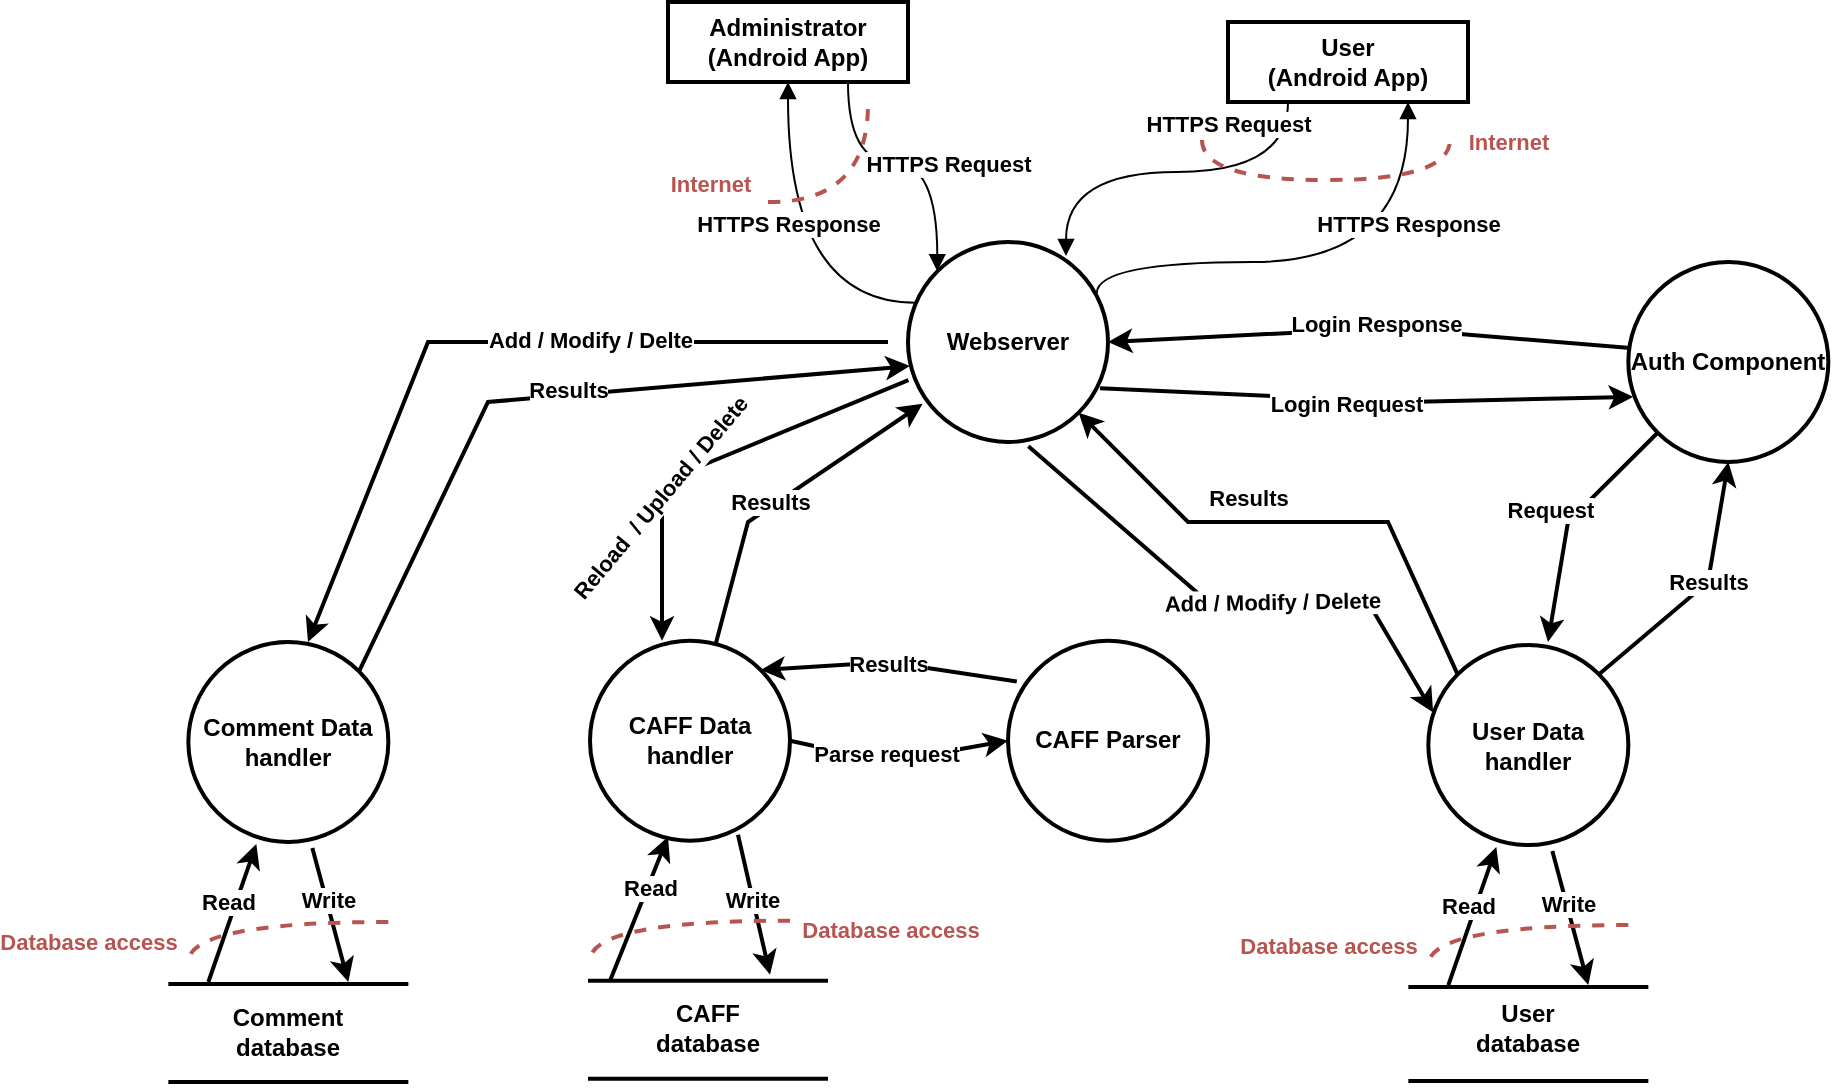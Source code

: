 <mxfile version="15.4.3" type="device"><diagram id="gDIaMn65C6JBm8iNF-iv" name="Page-1"><mxGraphModel dx="1948" dy="785" grid="1" gridSize="10" guides="1" tooltips="1" connect="1" arrows="1" fold="1" page="1" pageScale="1" pageWidth="827" pageHeight="1169" math="0" shadow="0"><root><mxCell id="0"/><mxCell id="1" parent="0"/><mxCell id="1IdtdEyrZIduLa7pmGp5-1" value="&lt;div&gt;&lt;b&gt;Webserver&lt;/b&gt;&lt;/div&gt;" style="ellipse;whiteSpace=wrap;html=1;aspect=fixed;strokeWidth=2;" vertex="1" parent="1"><mxGeometry x="240" y="180" width="100" height="100" as="geometry"/></mxCell><mxCell id="1IdtdEyrZIduLa7pmGp5-2" value="&lt;div&gt;&lt;b&gt;Administrator&lt;/b&gt;&lt;/div&gt;&lt;b&gt;(Android App)&lt;/b&gt;" style="rounded=0;whiteSpace=wrap;html=1;strokeWidth=2;" vertex="1" parent="1"><mxGeometry x="120" y="60" width="120" height="40" as="geometry"/></mxCell><mxCell id="1IdtdEyrZIduLa7pmGp5-3" value="&lt;div&gt;&lt;b&gt;User&lt;/b&gt;&lt;/div&gt;&lt;div&gt;&lt;b&gt;(Android App)&lt;/b&gt;&lt;/div&gt;" style="rounded=0;whiteSpace=wrap;html=1;strokeWidth=2;" vertex="1" parent="1"><mxGeometry x="400" y="70" width="120" height="40" as="geometry"/></mxCell><mxCell id="1IdtdEyrZIduLa7pmGp5-4" value="&lt;div&gt;&lt;b&gt;HTTPS Request&lt;/b&gt;&lt;/div&gt;" style="html=1;verticalAlign=bottom;endArrow=block;rounded=0;edgeStyle=orthogonalEdgeStyle;exitX=0.75;exitY=1;exitDx=0;exitDy=0;entryX=0;entryY=0;entryDx=0;entryDy=0;elbow=vertical;curved=1;" edge="1" parent="1" source="1IdtdEyrZIduLa7pmGp5-2" target="1IdtdEyrZIduLa7pmGp5-1"><mxGeometry x="0.359" y="5" width="80" relative="1" as="geometry"><mxPoint x="610" y="360" as="sourcePoint"/><mxPoint x="690" y="360" as="targetPoint"/><mxPoint as="offset"/></mxGeometry></mxCell><mxCell id="1IdtdEyrZIduLa7pmGp5-5" value="&lt;div&gt;&lt;b&gt;HTTPS Request&lt;/b&gt;&lt;/div&gt;" style="html=1;verticalAlign=bottom;endArrow=block;rounded=0;edgeStyle=orthogonalEdgeStyle;exitX=0.25;exitY=1;exitDx=0;exitDy=0;entryX=0.79;entryY=0.07;entryDx=0;entryDy=0;elbow=vertical;curved=1;entryPerimeter=0;" edge="1" parent="1" source="1IdtdEyrZIduLa7pmGp5-3" target="1IdtdEyrZIduLa7pmGp5-1"><mxGeometry x="-0.308" y="-15" width="80" relative="1" as="geometry"><mxPoint x="290" y="140" as="sourcePoint"/><mxPoint x="334.645" y="204.645" as="targetPoint"/><mxPoint as="offset"/></mxGeometry></mxCell><mxCell id="1IdtdEyrZIduLa7pmGp5-6" value="&lt;div&gt;&lt;b&gt;HTTPS Response&lt;/b&gt;&lt;/div&gt;" style="html=1;verticalAlign=bottom;endArrow=block;rounded=0;edgeStyle=orthogonalEdgeStyle;curved=1;elbow=vertical;exitX=0.04;exitY=0.304;exitDx=0;exitDy=0;entryX=0.5;entryY=1;entryDx=0;entryDy=0;exitPerimeter=0;" edge="1" parent="1" source="1IdtdEyrZIduLa7pmGp5-1" target="1IdtdEyrZIduLa7pmGp5-2"><mxGeometry x="0.083" width="80" relative="1" as="geometry"><mxPoint x="610" y="360" as="sourcePoint"/><mxPoint x="690" y="360" as="targetPoint"/><Array as="points"><mxPoint x="180" y="210"/></Array><mxPoint as="offset"/></mxGeometry></mxCell><mxCell id="1IdtdEyrZIduLa7pmGp5-7" value="&lt;div&gt;&lt;b&gt;HTTPS Response&lt;/b&gt;&lt;/div&gt;" style="html=1;verticalAlign=bottom;endArrow=block;rounded=0;edgeStyle=orthogonalEdgeStyle;curved=1;elbow=vertical;exitX=0.944;exitY=0.256;exitDx=0;exitDy=0;entryX=0.75;entryY=1;entryDx=0;entryDy=0;exitPerimeter=0;" edge="1" parent="1" source="1IdtdEyrZIduLa7pmGp5-1" target="1IdtdEyrZIduLa7pmGp5-3"><mxGeometry x="0.443" width="80" relative="1" as="geometry"><mxPoint x="250" y="240" as="sourcePoint"/><mxPoint x="190" y="140" as="targetPoint"/><Array as="points"><mxPoint x="490" y="190"/></Array><mxPoint as="offset"/></mxGeometry></mxCell><mxCell id="1IdtdEyrZIduLa7pmGp5-9" value="&lt;div&gt;&lt;b&gt;Auth Component&lt;br&gt;&lt;/b&gt;&lt;/div&gt;" style="ellipse;whiteSpace=wrap;html=1;aspect=fixed;strokeWidth=2;" vertex="1" parent="1"><mxGeometry x="600.17" y="190" width="100" height="100" as="geometry"/></mxCell><mxCell id="1IdtdEyrZIduLa7pmGp5-10" value="" style="endArrow=none;dashed=1;html=1;strokeWidth=2;rounded=0;edgeStyle=orthogonalEdgeStyle;curved=1;elbow=vertical;fillColor=#f8cecc;strokeColor=#b85450;" edge="1" parent="1"><mxGeometry width="50" height="50" relative="1" as="geometry"><mxPoint x="170" y="160" as="sourcePoint"/><mxPoint x="220" y="110" as="targetPoint"/></mxGeometry></mxCell><mxCell id="1IdtdEyrZIduLa7pmGp5-54" value="&lt;font color=&quot;#B85450&quot;&gt;&lt;b&gt;Internet&lt;/b&gt;&lt;/font&gt;" style="edgeLabel;html=1;align=center;verticalAlign=middle;resizable=0;points=[];" vertex="1" connectable="0" parent="1IdtdEyrZIduLa7pmGp5-10"><mxGeometry x="0.32" y="14" relative="1" as="geometry"><mxPoint x="-66" y="6" as="offset"/></mxGeometry></mxCell><mxCell id="1IdtdEyrZIduLa7pmGp5-17" value="" style="endArrow=none;dashed=1;html=1;strokeWidth=2;rounded=0;edgeStyle=orthogonalEdgeStyle;curved=1;elbow=vertical;fillColor=#f8cecc;strokeColor=#b85450;" edge="1" parent="1"><mxGeometry width="50" height="50" relative="1" as="geometry"><mxPoint x="387" y="129" as="sourcePoint"/><mxPoint x="511" y="129" as="targetPoint"/><Array as="points"><mxPoint x="387" y="149"/><mxPoint x="511" y="149"/></Array></mxGeometry></mxCell><mxCell id="1IdtdEyrZIduLa7pmGp5-55" value="&lt;b&gt;Internet&lt;/b&gt;" style="edgeLabel;html=1;align=center;verticalAlign=middle;resizable=0;points=[];fontColor=#B85450;" vertex="1" connectable="0" parent="1IdtdEyrZIduLa7pmGp5-17"><mxGeometry x="0.22" y="-3" relative="1" as="geometry"><mxPoint x="73" y="-22" as="offset"/></mxGeometry></mxCell><mxCell id="1IdtdEyrZIduLa7pmGp5-18" value="&lt;b&gt;User Data handler&lt;br&gt;&lt;/b&gt;" style="ellipse;whiteSpace=wrap;html=1;aspect=fixed;strokeWidth=2;" vertex="1" parent="1"><mxGeometry x="500.17" y="381.52" width="100" height="100" as="geometry"/></mxCell><mxCell id="1IdtdEyrZIduLa7pmGp5-19" value="&lt;b&gt;CAFF Data handler&lt;/b&gt;" style="ellipse;whiteSpace=wrap;html=1;aspect=fixed;strokeWidth=2;" vertex="1" parent="1"><mxGeometry x="81" y="379.34" width="100" height="100" as="geometry"/></mxCell><mxCell id="1IdtdEyrZIduLa7pmGp5-20" value="&lt;b&gt;CAFF Parser&lt;br&gt;&lt;/b&gt;" style="ellipse;whiteSpace=wrap;html=1;aspect=fixed;strokeWidth=2;" vertex="1" parent="1"><mxGeometry x="290" y="379.34" width="100" height="100" as="geometry"/></mxCell><mxCell id="1IdtdEyrZIduLa7pmGp5-21" value="" style="endArrow=classic;html=1;rounded=0;strokeWidth=2;elbow=vertical;exitX=0.96;exitY=0.731;exitDx=0;exitDy=0;exitPerimeter=0;entryX=0.024;entryY=0.674;entryDx=0;entryDy=0;entryPerimeter=0;" edge="1" parent="1" source="1IdtdEyrZIduLa7pmGp5-1" target="1IdtdEyrZIduLa7pmGp5-9"><mxGeometry width="50" height="50" relative="1" as="geometry"><mxPoint x="490" y="290" as="sourcePoint"/><mxPoint x="640" y="253" as="targetPoint"/><Array as="points"><mxPoint x="490" y="260"/></Array></mxGeometry></mxCell><mxCell id="1IdtdEyrZIduLa7pmGp5-24" value="&lt;b&gt;Login Request&lt;br&gt;&lt;/b&gt;" style="edgeLabel;html=1;align=center;verticalAlign=middle;resizable=0;points=[];" vertex="1" connectable="0" parent="1IdtdEyrZIduLa7pmGp5-21"><mxGeometry x="0.155" y="2" relative="1" as="geometry"><mxPoint x="-31" y="3" as="offset"/></mxGeometry></mxCell><mxCell id="1IdtdEyrZIduLa7pmGp5-22" value="" style="endArrow=classic;html=1;rounded=0;strokeWidth=2;elbow=vertical;exitX=0.01;exitY=0.43;exitDx=0;exitDy=0;entryX=1;entryY=0.5;entryDx=0;entryDy=0;exitPerimeter=0;" edge="1" parent="1" source="1IdtdEyrZIduLa7pmGp5-9" target="1IdtdEyrZIduLa7pmGp5-1"><mxGeometry width="50" height="50" relative="1" as="geometry"><mxPoint x="490" y="290" as="sourcePoint"/><mxPoint x="540" y="240" as="targetPoint"/><Array as="points"><mxPoint x="480" y="223"/></Array></mxGeometry></mxCell><mxCell id="1IdtdEyrZIduLa7pmGp5-23" value="&lt;b&gt;Login Response&lt;br&gt;&lt;/b&gt;" style="edgeLabel;html=1;align=center;verticalAlign=middle;resizable=0;points=[];" vertex="1" connectable="0" parent="1IdtdEyrZIduLa7pmGp5-22"><mxGeometry x="0.205" y="2" relative="1" as="geometry"><mxPoint x="30" y="-6" as="offset"/></mxGeometry></mxCell><mxCell id="1IdtdEyrZIduLa7pmGp5-25" value="" style="endArrow=classic;html=1;rounded=0;strokeWidth=2;elbow=vertical;entryX=0.073;entryY=0.809;entryDx=0;entryDy=0;entryPerimeter=0;" edge="1" parent="1" source="1IdtdEyrZIduLa7pmGp5-19" target="1IdtdEyrZIduLa7pmGp5-1"><mxGeometry width="50" height="50" relative="1" as="geometry"><mxPoint x="80" y="390" as="sourcePoint"/><mxPoint x="376.355" y="459.995" as="targetPoint"/><Array as="points"><mxPoint x="160" y="320"/></Array></mxGeometry></mxCell><mxCell id="1IdtdEyrZIduLa7pmGp5-78" value="&lt;b&gt;Results&lt;/b&gt;" style="edgeLabel;html=1;align=center;verticalAlign=middle;resizable=0;points=[];fontColor=#000000;" vertex="1" connectable="0" parent="1IdtdEyrZIduLa7pmGp5-25"><mxGeometry x="0.068" y="1" relative="1" as="geometry"><mxPoint x="-11" y="6" as="offset"/></mxGeometry></mxCell><mxCell id="1IdtdEyrZIduLa7pmGp5-26" value="" style="endArrow=classic;html=1;rounded=0;strokeWidth=2;elbow=vertical;exitX=0.002;exitY=0.691;exitDx=0;exitDy=0;exitPerimeter=0;entryX=0.36;entryY=0;entryDx=0;entryDy=0;entryPerimeter=0;" edge="1" parent="1" source="1IdtdEyrZIduLa7pmGp5-1" target="1IdtdEyrZIduLa7pmGp5-19"><mxGeometry width="50" height="50" relative="1" as="geometry"><mxPoint x="349" y="473.64" as="sourcePoint"/><mxPoint x="541" y="524.64" as="targetPoint"/><Array as="points"><mxPoint x="117" y="300"/></Array></mxGeometry></mxCell><mxCell id="1IdtdEyrZIduLa7pmGp5-77" value="&lt;b&gt;Reload&amp;nbsp; / Upload / Delete&lt;br&gt;&lt;/b&gt;" style="edgeLabel;html=1;align=center;verticalAlign=middle;resizable=0;points=[];fontColor=#000000;rotation=-50;" vertex="1" connectable="0" parent="1IdtdEyrZIduLa7pmGp5-26"><mxGeometry x="-0.185" y="1" relative="1" as="geometry"><mxPoint x="-45" y="25" as="offset"/></mxGeometry></mxCell><mxCell id="1IdtdEyrZIduLa7pmGp5-27" value="" style="endArrow=classic;html=1;rounded=0;strokeWidth=2;elbow=vertical;exitX=0.602;exitY=1.021;exitDx=0;exitDy=0;exitPerimeter=0;entryX=0.024;entryY=0.337;entryDx=0;entryDy=0;entryPerimeter=0;" edge="1" parent="1" source="1IdtdEyrZIduLa7pmGp5-1" target="1IdtdEyrZIduLa7pmGp5-18"><mxGeometry width="50" height="50" relative="1" as="geometry"><mxPoint x="490" y="330" as="sourcePoint"/><mxPoint x="130" y="380" as="targetPoint"/><Array as="points"><mxPoint x="390" y="360"/><mxPoint x="470" y="360"/></Array></mxGeometry></mxCell><mxCell id="1IdtdEyrZIduLa7pmGp5-76" value="&lt;b&gt;Add / Modify / Delete&lt;br&gt;&lt;/b&gt;" style="edgeLabel;html=1;align=center;verticalAlign=middle;resizable=0;points=[];fontColor=#000000;rotation=-1;" vertex="1" connectable="0" parent="1IdtdEyrZIduLa7pmGp5-27"><mxGeometry x="0.136" y="-3" relative="1" as="geometry"><mxPoint x="1" y="-3" as="offset"/></mxGeometry></mxCell><mxCell id="1IdtdEyrZIduLa7pmGp5-28" value="" style="endArrow=classic;html=1;rounded=0;strokeWidth=2;elbow=vertical;exitX=0;exitY=0;exitDx=0;exitDy=0;entryX=1;entryY=1;entryDx=0;entryDy=0;" edge="1" parent="1" source="1IdtdEyrZIduLa7pmGp5-18" target="1IdtdEyrZIduLa7pmGp5-1"><mxGeometry width="50" height="50" relative="1" as="geometry"><mxPoint x="490" y="330" as="sourcePoint"/><mxPoint x="540" y="280" as="targetPoint"/><Array as="points"><mxPoint x="480" y="320"/><mxPoint x="380" y="320"/></Array></mxGeometry></mxCell><mxCell id="1IdtdEyrZIduLa7pmGp5-75" value="&lt;b&gt;Results&lt;/b&gt;" style="edgeLabel;html=1;align=center;verticalAlign=middle;resizable=0;points=[];fontColor=#000000;rotation=0;" vertex="1" connectable="0" parent="1IdtdEyrZIduLa7pmGp5-28"><mxGeometry x="-0.149" y="-4" relative="1" as="geometry"><mxPoint x="-43" y="-8" as="offset"/></mxGeometry></mxCell><mxCell id="1IdtdEyrZIduLa7pmGp5-34" value="" style="endArrow=none;html=1;rounded=0;strokeWidth=2;elbow=vertical;" edge="1" parent="1"><mxGeometry width="50" height="50" relative="1" as="geometry"><mxPoint x="490.17" y="552.52" as="sourcePoint"/><mxPoint x="610.17" y="552.52" as="targetPoint"/></mxGeometry></mxCell><mxCell id="1IdtdEyrZIduLa7pmGp5-35" value="" style="endArrow=none;html=1;rounded=0;strokeWidth=2;elbow=vertical;" edge="1" parent="1"><mxGeometry width="50" height="50" relative="1" as="geometry"><mxPoint x="490.17" y="599.52" as="sourcePoint"/><mxPoint x="610.17" y="599.52" as="targetPoint"/></mxGeometry></mxCell><mxCell id="1IdtdEyrZIduLa7pmGp5-38" value="&lt;b&gt;User database&lt;/b&gt;" style="text;html=1;strokeColor=none;fillColor=none;align=center;verticalAlign=middle;whiteSpace=wrap;rounded=0;" vertex="1" parent="1"><mxGeometry x="520.0" y="558.34" width="60" height="30" as="geometry"/></mxCell><mxCell id="1IdtdEyrZIduLa7pmGp5-40" value="" style="endArrow=none;html=1;rounded=0;strokeWidth=2;elbow=vertical;" edge="1" parent="1"><mxGeometry width="50" height="50" relative="1" as="geometry"><mxPoint x="80" y="549.34" as="sourcePoint"/><mxPoint x="200" y="549.34" as="targetPoint"/></mxGeometry></mxCell><mxCell id="1IdtdEyrZIduLa7pmGp5-41" value="" style="endArrow=none;html=1;rounded=0;strokeWidth=2;elbow=vertical;" edge="1" parent="1"><mxGeometry width="50" height="50" relative="1" as="geometry"><mxPoint x="80" y="598.34" as="sourcePoint"/><mxPoint x="200" y="598.34" as="targetPoint"/></mxGeometry></mxCell><mxCell id="1IdtdEyrZIduLa7pmGp5-42" value="&lt;b&gt;CAFF database&lt;/b&gt;" style="text;html=1;strokeColor=none;fillColor=none;align=center;verticalAlign=middle;whiteSpace=wrap;rounded=0;" vertex="1" parent="1"><mxGeometry x="110" y="558.34" width="60" height="30" as="geometry"/></mxCell><mxCell id="1IdtdEyrZIduLa7pmGp5-43" value="" style="endArrow=classic;html=1;rounded=0;strokeWidth=2;elbow=vertical;entryX=0.34;entryY=1.01;entryDx=0;entryDy=0;entryPerimeter=0;" edge="1" parent="1" target="1IdtdEyrZIduLa7pmGp5-18"><mxGeometry width="50" height="50" relative="1" as="geometry"><mxPoint x="510.17" y="551.52" as="sourcePoint"/><mxPoint x="950.17" y="281.52" as="targetPoint"/></mxGeometry></mxCell><mxCell id="1IdtdEyrZIduLa7pmGp5-48" value="&lt;b&gt;Read&lt;/b&gt;" style="edgeLabel;html=1;align=center;verticalAlign=middle;resizable=0;points=[];" vertex="1" connectable="0" parent="1IdtdEyrZIduLa7pmGp5-43"><mxGeometry x="0.403" y="-1" relative="1" as="geometry"><mxPoint x="-8" y="8" as="offset"/></mxGeometry></mxCell><mxCell id="1IdtdEyrZIduLa7pmGp5-44" value="" style="endArrow=classic;html=1;rounded=0;strokeWidth=2;elbow=vertical;exitX=0.62;exitY=1.03;exitDx=0;exitDy=0;exitPerimeter=0;fontStyle=1" edge="1" parent="1" source="1IdtdEyrZIduLa7pmGp5-18"><mxGeometry width="50" height="50" relative="1" as="geometry"><mxPoint x="576.17" y="550.52" as="sourcePoint"/><mxPoint x="580.17" y="551.52" as="targetPoint"/></mxGeometry></mxCell><mxCell id="1IdtdEyrZIduLa7pmGp5-49" value="&lt;div&gt;&lt;b&gt;Write&lt;/b&gt;&lt;/div&gt;" style="edgeLabel;html=1;align=center;verticalAlign=middle;resizable=0;points=[];" vertex="1" connectable="0" parent="1IdtdEyrZIduLa7pmGp5-44"><mxGeometry x="-0.608" relative="1" as="geometry"><mxPoint x="4" y="13" as="offset"/></mxGeometry></mxCell><mxCell id="1IdtdEyrZIduLa7pmGp5-45" value="" style="endArrow=classic;html=1;rounded=0;strokeWidth=2;elbow=vertical;entryX=0.39;entryY=0.98;entryDx=0;entryDy=0;entryPerimeter=0;" edge="1" parent="1" target="1IdtdEyrZIduLa7pmGp5-19"><mxGeometry width="50" height="50" relative="1" as="geometry"><mxPoint x="91" y="549.34" as="sourcePoint"/><mxPoint x="-65" y="490.34" as="targetPoint"/></mxGeometry></mxCell><mxCell id="1IdtdEyrZIduLa7pmGp5-50" value="&lt;div&gt;&lt;b&gt;Read&lt;/b&gt;&lt;/div&gt;" style="edgeLabel;html=1;align=center;verticalAlign=middle;resizable=0;points=[];" vertex="1" connectable="0" parent="1IdtdEyrZIduLa7pmGp5-45"><mxGeometry x="0.244" y="3" relative="1" as="geometry"><mxPoint x="4" as="offset"/></mxGeometry></mxCell><mxCell id="1IdtdEyrZIduLa7pmGp5-46" value="&lt;b&gt;Write&lt;/b&gt;" style="endArrow=classic;html=1;rounded=0;strokeWidth=2;elbow=vertical;exitX=0.74;exitY=0.97;exitDx=0;exitDy=0;exitPerimeter=0;" edge="1" parent="1" source="1IdtdEyrZIduLa7pmGp5-19"><mxGeometry x="-0.067" y="-2" width="50" height="50" relative="1" as="geometry"><mxPoint x="221" y="479.34" as="sourcePoint"/><mxPoint x="171" y="546.34" as="targetPoint"/><mxPoint x="1" as="offset"/></mxGeometry></mxCell><mxCell id="1IdtdEyrZIduLa7pmGp5-52" value="" style="endArrow=none;dashed=1;html=1;strokeWidth=2;rounded=0;edgeStyle=orthogonalEdgeStyle;curved=1;elbow=vertical;fillColor=#f8cecc;strokeColor=#b85450;" edge="1" parent="1"><mxGeometry width="50" height="50" relative="1" as="geometry"><mxPoint x="600.17" y="521.52" as="sourcePoint"/><mxPoint x="500.17" y="541.52" as="targetPoint"/><Array as="points"><mxPoint x="500.17" y="521.52"/></Array></mxGeometry></mxCell><mxCell id="1IdtdEyrZIduLa7pmGp5-56" value="&lt;b&gt;Database access&lt;br&gt;&lt;/b&gt;" style="edgeLabel;html=1;align=center;verticalAlign=middle;resizable=0;points=[];fontColor=#B85450;" vertex="1" connectable="0" parent="1IdtdEyrZIduLa7pmGp5-52"><mxGeometry x="0.017" y="3" relative="1" as="geometry"><mxPoint x="-89" y="7" as="offset"/></mxGeometry></mxCell><mxCell id="1IdtdEyrZIduLa7pmGp5-53" value="" style="endArrow=none;dashed=1;html=1;strokeWidth=2;rounded=0;edgeStyle=orthogonalEdgeStyle;curved=1;elbow=vertical;fillColor=#f8cecc;strokeColor=#b85450;" edge="1" parent="1"><mxGeometry width="50" height="50" relative="1" as="geometry"><mxPoint x="181" y="519.34" as="sourcePoint"/><mxPoint x="81" y="539.34" as="targetPoint"/><Array as="points"><mxPoint x="81" y="519.34"/></Array></mxGeometry></mxCell><mxCell id="1IdtdEyrZIduLa7pmGp5-57" value="&lt;b&gt;Database access&lt;br&gt;&lt;/b&gt;" style="edgeLabel;html=1;align=center;verticalAlign=middle;resizable=0;points=[];fontColor=#B85450;" vertex="1" connectable="0" parent="1IdtdEyrZIduLa7pmGp5-53"><mxGeometry x="-0.467" y="4" relative="1" as="geometry"><mxPoint x="82" as="offset"/></mxGeometry></mxCell><mxCell id="1IdtdEyrZIduLa7pmGp5-59" value="&lt;b&gt;Comment Data handler&lt;/b&gt;" style="ellipse;whiteSpace=wrap;html=1;aspect=fixed;strokeWidth=2;" vertex="1" parent="1"><mxGeometry x="-119.83" y="380" width="100" height="100" as="geometry"/></mxCell><mxCell id="1IdtdEyrZIduLa7pmGp5-60" value="" style="endArrow=none;html=1;rounded=0;strokeWidth=2;elbow=vertical;" edge="1" parent="1"><mxGeometry width="50" height="50" relative="1" as="geometry"><mxPoint x="-129.83" y="551" as="sourcePoint"/><mxPoint x="-9.83" y="551" as="targetPoint"/></mxGeometry></mxCell><mxCell id="1IdtdEyrZIduLa7pmGp5-61" value="" style="endArrow=none;html=1;rounded=0;strokeWidth=2;elbow=vertical;" edge="1" parent="1"><mxGeometry width="50" height="50" relative="1" as="geometry"><mxPoint x="-129.83" y="600" as="sourcePoint"/><mxPoint x="-9.83" y="600" as="targetPoint"/></mxGeometry></mxCell><mxCell id="1IdtdEyrZIduLa7pmGp5-62" value="&lt;b&gt;Comment database&lt;/b&gt;" style="text;html=1;strokeColor=none;fillColor=none;align=center;verticalAlign=middle;whiteSpace=wrap;rounded=0;" vertex="1" parent="1"><mxGeometry x="-99.83" y="560" width="60" height="30" as="geometry"/></mxCell><mxCell id="1IdtdEyrZIduLa7pmGp5-63" value="" style="endArrow=classic;html=1;rounded=0;strokeWidth=2;elbow=vertical;entryX=0.34;entryY=1.01;entryDx=0;entryDy=0;entryPerimeter=0;" edge="1" parent="1" target="1IdtdEyrZIduLa7pmGp5-59"><mxGeometry width="50" height="50" relative="1" as="geometry"><mxPoint x="-109.83" y="550" as="sourcePoint"/><mxPoint x="330.17" y="280" as="targetPoint"/></mxGeometry></mxCell><mxCell id="1IdtdEyrZIduLa7pmGp5-64" value="&lt;b&gt;Read&lt;/b&gt;" style="edgeLabel;html=1;align=center;verticalAlign=middle;resizable=0;points=[];" vertex="1" connectable="0" parent="1IdtdEyrZIduLa7pmGp5-63"><mxGeometry x="0.403" y="-1" relative="1" as="geometry"><mxPoint x="-8" y="8" as="offset"/></mxGeometry></mxCell><mxCell id="1IdtdEyrZIduLa7pmGp5-65" value="" style="endArrow=classic;html=1;rounded=0;strokeWidth=2;elbow=vertical;exitX=0.62;exitY=1.03;exitDx=0;exitDy=0;exitPerimeter=0;fontStyle=1" edge="1" parent="1" source="1IdtdEyrZIduLa7pmGp5-59"><mxGeometry width="50" height="50" relative="1" as="geometry"><mxPoint x="-43.83" y="549" as="sourcePoint"/><mxPoint x="-39.83" y="550" as="targetPoint"/></mxGeometry></mxCell><mxCell id="1IdtdEyrZIduLa7pmGp5-66" value="&lt;div&gt;&lt;b&gt;Write&lt;/b&gt;&lt;/div&gt;" style="edgeLabel;html=1;align=center;verticalAlign=middle;resizable=0;points=[];" vertex="1" connectable="0" parent="1IdtdEyrZIduLa7pmGp5-65"><mxGeometry x="-0.608" relative="1" as="geometry"><mxPoint x="4" y="13" as="offset"/></mxGeometry></mxCell><mxCell id="1IdtdEyrZIduLa7pmGp5-67" value="" style="endArrow=none;dashed=1;html=1;strokeWidth=2;rounded=0;edgeStyle=orthogonalEdgeStyle;curved=1;elbow=vertical;fillColor=#f8cecc;strokeColor=#b85450;" edge="1" parent="1"><mxGeometry width="50" height="50" relative="1" as="geometry"><mxPoint x="-19.83" y="520" as="sourcePoint"/><mxPoint x="-119.83" y="540" as="targetPoint"/><Array as="points"><mxPoint x="-119.83" y="520"/></Array></mxGeometry></mxCell><mxCell id="1IdtdEyrZIduLa7pmGp5-68" value="&lt;b&gt;Database access&lt;br&gt;&lt;/b&gt;" style="edgeLabel;html=1;align=center;verticalAlign=middle;resizable=0;points=[];fontColor=#B85450;" vertex="1" connectable="0" parent="1IdtdEyrZIduLa7pmGp5-67"><mxGeometry x="0.017" y="3" relative="1" as="geometry"><mxPoint x="-89" y="7" as="offset"/></mxGeometry></mxCell><mxCell id="1IdtdEyrZIduLa7pmGp5-69" value="" style="endArrow=classic;html=1;rounded=0;strokeWidth=2;elbow=vertical;" edge="1" parent="1"><mxGeometry width="50" height="50" relative="1" as="geometry"><mxPoint x="230" y="230" as="sourcePoint"/><mxPoint x="-60" y="380" as="targetPoint"/><Array as="points"><mxPoint y="230"/></Array></mxGeometry></mxCell><mxCell id="1IdtdEyrZIduLa7pmGp5-73" value="&lt;b&gt;Add / Modify / Delte&lt;/b&gt;" style="edgeLabel;html=1;align=center;verticalAlign=middle;resizable=0;points=[];fontColor=#000000;" vertex="1" connectable="0" parent="1IdtdEyrZIduLa7pmGp5-69"><mxGeometry x="0.349" relative="1" as="geometry"><mxPoint x="93" y="-33" as="offset"/></mxGeometry></mxCell><mxCell id="1IdtdEyrZIduLa7pmGp5-70" value="" style="endArrow=classic;html=1;rounded=0;fontColor=#B85450;strokeWidth=2;elbow=vertical;exitX=1;exitY=0;exitDx=0;exitDy=0;entryX=0.01;entryY=0.62;entryDx=0;entryDy=0;entryPerimeter=0;" edge="1" parent="1" source="1IdtdEyrZIduLa7pmGp5-59" target="1IdtdEyrZIduLa7pmGp5-1"><mxGeometry width="50" height="50" relative="1" as="geometry"><mxPoint x="170" y="360" as="sourcePoint"/><mxPoint x="220" y="310" as="targetPoint"/><Array as="points"><mxPoint x="30" y="260"/></Array></mxGeometry></mxCell><mxCell id="1IdtdEyrZIduLa7pmGp5-74" value="&lt;b&gt;Results&lt;/b&gt;" style="edgeLabel;html=1;align=center;verticalAlign=middle;resizable=0;points=[];fontColor=#000000;" vertex="1" connectable="0" parent="1IdtdEyrZIduLa7pmGp5-70"><mxGeometry x="-0.299" y="-1" relative="1" as="geometry"><mxPoint x="49" y="-27" as="offset"/></mxGeometry></mxCell><mxCell id="1IdtdEyrZIduLa7pmGp5-79" value="" style="endArrow=classic;html=1;rounded=0;fontColor=#000000;strokeWidth=2;elbow=vertical;exitX=1;exitY=0;exitDx=0;exitDy=0;entryX=0.5;entryY=1;entryDx=0;entryDy=0;" edge="1" parent="1" source="1IdtdEyrZIduLa7pmGp5-18" target="1IdtdEyrZIduLa7pmGp5-9"><mxGeometry width="50" height="50" relative="1" as="geometry"><mxPoint x="390" y="470" as="sourcePoint"/><mxPoint x="440" y="420" as="targetPoint"/><Array as="points"><mxPoint x="640" y="350"/></Array></mxGeometry></mxCell><mxCell id="1IdtdEyrZIduLa7pmGp5-81" value="&lt;b&gt;Results&lt;/b&gt;" style="edgeLabel;html=1;align=center;verticalAlign=middle;resizable=0;points=[];fontColor=#000000;" vertex="1" connectable="0" parent="1IdtdEyrZIduLa7pmGp5-79"><mxGeometry x="-0.144" y="-3" relative="1" as="geometry"><mxPoint x="9" y="-12" as="offset"/></mxGeometry></mxCell><mxCell id="1IdtdEyrZIduLa7pmGp5-80" value="" style="endArrow=classic;html=1;rounded=0;fontColor=#000000;strokeWidth=2;elbow=vertical;exitX=0;exitY=1;exitDx=0;exitDy=0;" edge="1" parent="1" source="1IdtdEyrZIduLa7pmGp5-9"><mxGeometry width="50" height="50" relative="1" as="geometry"><mxPoint x="390" y="470" as="sourcePoint"/><mxPoint x="560" y="380" as="targetPoint"/><Array as="points"><mxPoint x="570" y="320"/></Array></mxGeometry></mxCell><mxCell id="1IdtdEyrZIduLa7pmGp5-82" value="&lt;b&gt;Request&lt;/b&gt;" style="edgeLabel;html=1;align=center;verticalAlign=middle;resizable=0;points=[];fontColor=#000000;" vertex="1" connectable="0" parent="1IdtdEyrZIduLa7pmGp5-80"><mxGeometry x="-0.208" y="5" relative="1" as="geometry"><mxPoint x="-23" as="offset"/></mxGeometry></mxCell><mxCell id="1IdtdEyrZIduLa7pmGp5-83" value="" style="endArrow=classic;html=1;rounded=0;fontColor=#000000;strokeWidth=2;elbow=vertical;entryX=1;entryY=0;entryDx=0;entryDy=0;exitX=0.044;exitY=0.204;exitDx=0;exitDy=0;exitPerimeter=0;" edge="1" parent="1" source="1IdtdEyrZIduLa7pmGp5-20" target="1IdtdEyrZIduLa7pmGp5-19"><mxGeometry width="50" height="50" relative="1" as="geometry"><mxPoint x="390" y="470" as="sourcePoint"/><mxPoint x="440" y="420" as="targetPoint"/><Array as="points"><mxPoint x="230" y="390"/></Array></mxGeometry></mxCell><mxCell id="1IdtdEyrZIduLa7pmGp5-85" value="&lt;b&gt;Results&lt;/b&gt;" style="edgeLabel;html=1;align=center;verticalAlign=middle;resizable=0;points=[];fontColor=#000000;" vertex="1" connectable="0" parent="1IdtdEyrZIduLa7pmGp5-83"><mxGeometry x="0.118" y="1" relative="1" as="geometry"><mxPoint x="7" y="-1" as="offset"/></mxGeometry></mxCell><mxCell id="1IdtdEyrZIduLa7pmGp5-84" value="" style="endArrow=classic;html=1;rounded=0;fontColor=#000000;strokeWidth=2;elbow=vertical;exitX=1;exitY=0.5;exitDx=0;exitDy=0;entryX=0;entryY=0.5;entryDx=0;entryDy=0;" edge="1" parent="1" source="1IdtdEyrZIduLa7pmGp5-19" target="1IdtdEyrZIduLa7pmGp5-20"><mxGeometry width="50" height="50" relative="1" as="geometry"><mxPoint x="390" y="470" as="sourcePoint"/><mxPoint x="250" y="440" as="targetPoint"/><Array as="points"><mxPoint x="230" y="440"/></Array></mxGeometry></mxCell><mxCell id="1IdtdEyrZIduLa7pmGp5-86" value="&lt;b&gt;Parse request&lt;br&gt;&lt;/b&gt;" style="edgeLabel;html=1;align=center;verticalAlign=middle;resizable=0;points=[];fontColor=#000000;" vertex="1" connectable="0" parent="1IdtdEyrZIduLa7pmGp5-84"><mxGeometry x="-0.304" y="3" relative="1" as="geometry"><mxPoint x="9" y="1" as="offset"/></mxGeometry></mxCell></root></mxGraphModel></diagram></mxfile>